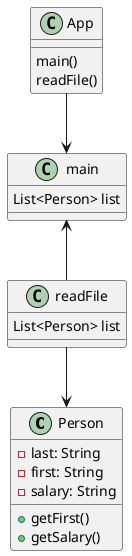 @startuml
class Person{
      -last: String
      -first: String
      -salary: String
      +getFirst()
      +getSalary()
}
App-->main
main<-- readFile
readFile-->Person
class App{
    main()
    readFile()
}
class main{
    List<Person> list
}
class readFile{
     List<Person> list
}

@enduml